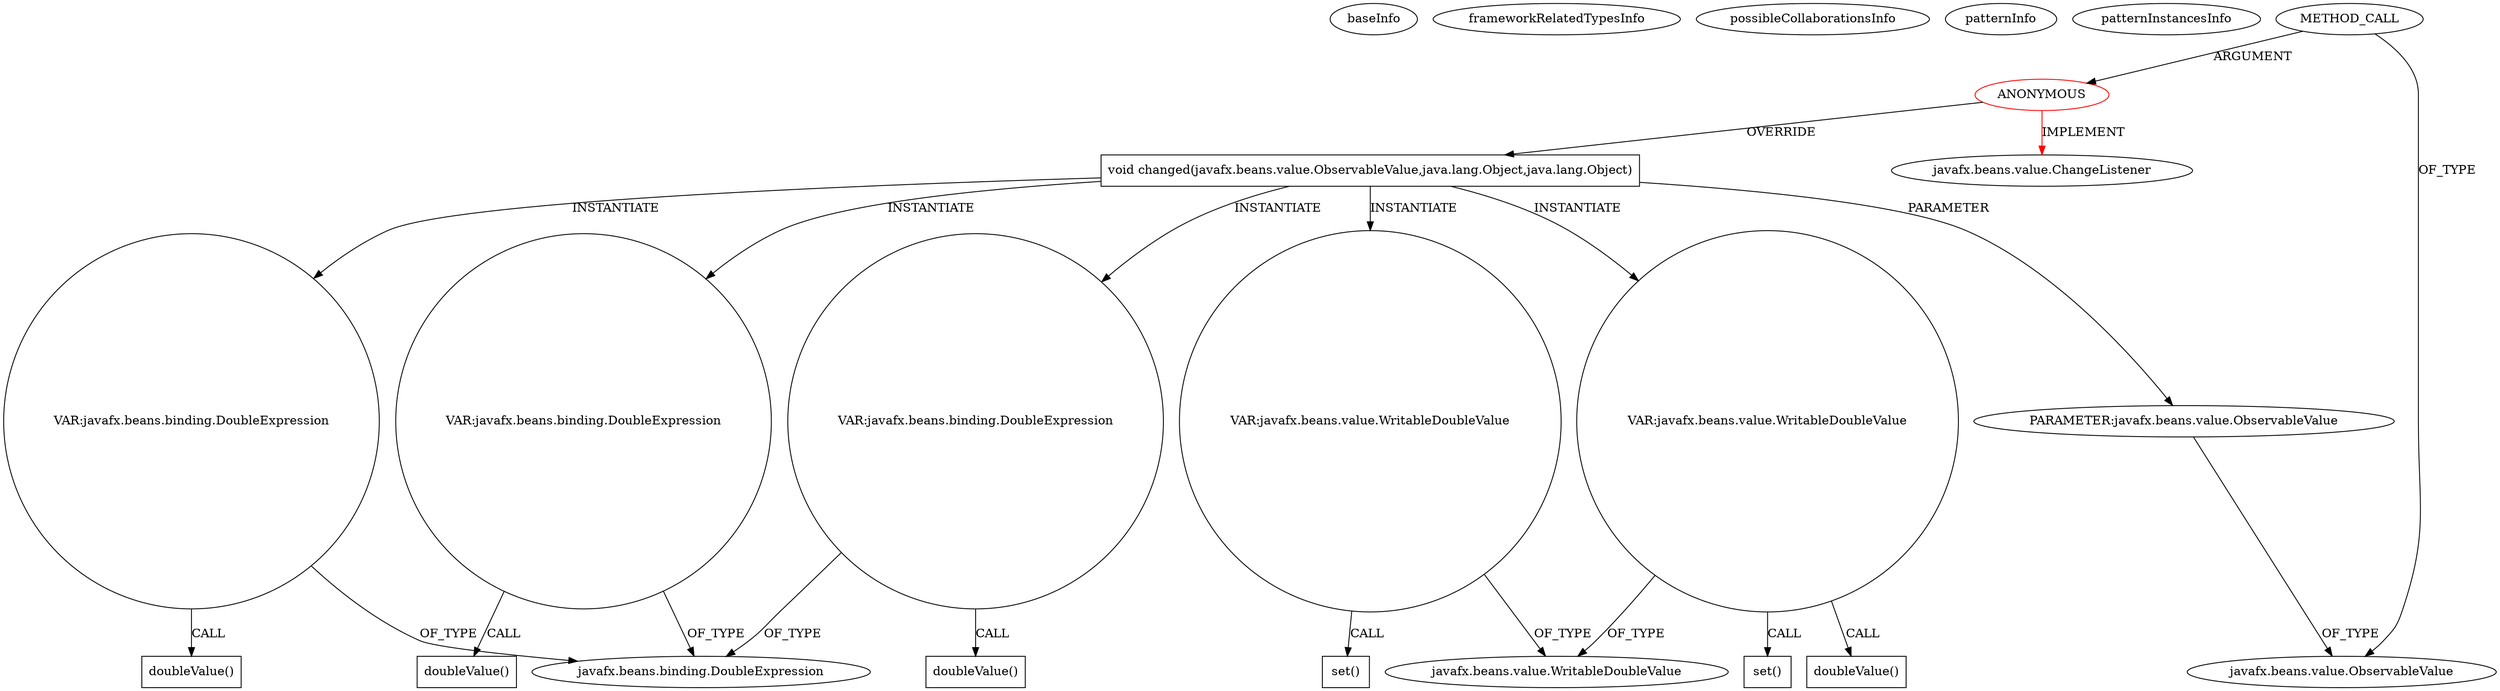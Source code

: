 digraph {
baseInfo[graphId=2065,category="pattern",isAnonymous=true,possibleRelation=false]
frameworkRelatedTypesInfo[0="javafx.beans.value.ChangeListener"]
possibleCollaborationsInfo[]
patternInfo[frequency=2.0,patternRootClient=0]
patternInstancesInfo[0="bianconejo-CEFX~/bianconejo-CEFX/CEFX-master/src/cefx/CECommandeController.java~void initialize(java.net.URL,java.util.ResourceBundle)~2097"]
12[label="javafx.beans.binding.DoubleExpression",vertexType="FRAMEWORK_CLASS_TYPE",isFrameworkType=false]
10[label="VAR:javafx.beans.binding.DoubleExpression",vertexType="VARIABLE_EXPRESION",isFrameworkType=false,shape=circle]
4[label="void changed(javafx.beans.value.ObservableValue,java.lang.Object,java.lang.Object)",vertexType="OVERRIDING_METHOD_DECLARATION",isFrameworkType=false,shape=box]
21[label="VAR:javafx.beans.binding.DoubleExpression",vertexType="VARIABLE_EXPRESION",isFrameworkType=false,shape=circle]
13[label="VAR:javafx.beans.binding.DoubleExpression",vertexType="VARIABLE_EXPRESION",isFrameworkType=false,shape=circle]
0[label="ANONYMOUS",vertexType="ROOT_ANONYMOUS_DECLARATION",isFrameworkType=false,color=red]
1[label="javafx.beans.value.ChangeListener",vertexType="FRAMEWORK_INTERFACE_TYPE",isFrameworkType=false]
2[label="METHOD_CALL",vertexType="OUTSIDE_CALL",isFrameworkType=false]
14[label="doubleValue()",vertexType="INSIDE_CALL",isFrameworkType=false,shape=box]
11[label="doubleValue()",vertexType="INSIDE_CALL",isFrameworkType=false,shape=box]
22[label="doubleValue()",vertexType="INSIDE_CALL",isFrameworkType=false,shape=box]
5[label="PARAMETER:javafx.beans.value.ObservableValue",vertexType="PARAMETER_DECLARATION",isFrameworkType=false]
16[label="VAR:javafx.beans.value.WritableDoubleValue",vertexType="VARIABLE_EXPRESION",isFrameworkType=false,shape=circle]
17[label="set()",vertexType="INSIDE_CALL",isFrameworkType=false,shape=box]
9[label="javafx.beans.value.WritableDoubleValue",vertexType="FRAMEWORK_INTERFACE_TYPE",isFrameworkType=false]
7[label="VAR:javafx.beans.value.WritableDoubleValue",vertexType="VARIABLE_EXPRESION",isFrameworkType=false,shape=circle]
8[label="set()",vertexType="INSIDE_CALL",isFrameworkType=false,shape=box]
20[label="doubleValue()",vertexType="INSIDE_CALL",isFrameworkType=false,shape=box]
3[label="javafx.beans.value.ObservableValue",vertexType="FRAMEWORK_INTERFACE_TYPE",isFrameworkType=false]
13->14[label="CALL"]
4->5[label="PARAMETER"]
4->7[label="INSTANTIATE"]
7->20[label="CALL"]
4->16[label="INSTANTIATE"]
2->0[label="ARGUMENT"]
10->11[label="CALL"]
4->21[label="INSTANTIATE"]
16->9[label="OF_TYPE"]
4->13[label="INSTANTIATE"]
5->3[label="OF_TYPE"]
16->17[label="CALL"]
7->8[label="CALL"]
2->3[label="OF_TYPE"]
0->4[label="OVERRIDE"]
7->9[label="OF_TYPE"]
21->12[label="OF_TYPE"]
13->12[label="OF_TYPE"]
10->12[label="OF_TYPE"]
0->1[label="IMPLEMENT",color=red]
4->10[label="INSTANTIATE"]
21->22[label="CALL"]
}
